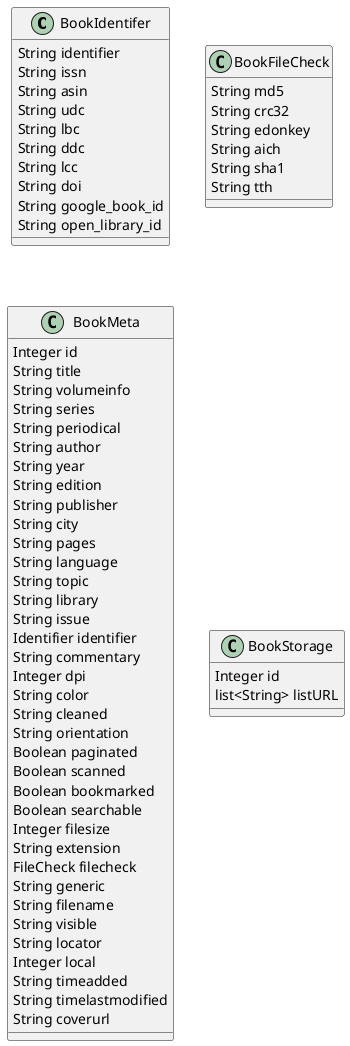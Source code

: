 @startuml

class BookIdentifer {
    String identifier
    String issn
    String asin
    String udc
    String lbc
    String ddc
    String lcc
    String doi
    String google_book_id
    String open_library_id
}

class BookFileCheck {
    String md5
    String crc32
    String edonkey
    String aich
    String sha1
    String tth
}

class BookMeta {
    Integer id
    String title
    String volumeinfo
    String series
    String periodical
    String author
    String year
    String edition
    String publisher
    String city
    String pages
    String language
    String topic
    String library
    String issue
    Identifier identifier
    String commentary
    Integer dpi
    String color
    String cleaned
    String orientation
    Boolean paginated
    Boolean scanned
    Boolean bookmarked
    Boolean searchable
    Integer filesize
    String extension
    FileCheck filecheck
    String generic
    String filename
    String visible
    String locator
    Integer local
    String timeadded
    String timelastmodified
    String coverurl
}

class BookStorage {
    Integer id
    list<String> listURL
}

@enduml